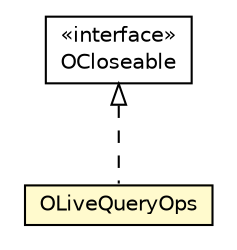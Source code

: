#!/usr/local/bin/dot
#
# Class diagram 
# Generated by UMLGraph version R5_6-24-gf6e263 (http://www.umlgraph.org/)
#

digraph G {
	edge [fontname="Helvetica",fontsize=10,labelfontname="Helvetica",labelfontsize=10];
	node [fontname="Helvetica",fontsize=10,shape=plaintext];
	nodesep=0.25;
	ranksep=0.5;
	// com.orientechnologies.common.concur.resource.OCloseable
	c2294394 [label=<<table title="com.orientechnologies.common.concur.resource.OCloseable" border="0" cellborder="1" cellspacing="0" cellpadding="2" port="p" href="../../../../common/concur/resource/OCloseable.html">
		<tr><td><table border="0" cellspacing="0" cellpadding="1">
<tr><td align="center" balign="center"> &#171;interface&#187; </td></tr>
<tr><td align="center" balign="center"> OCloseable </td></tr>
		</table></td></tr>
		</table>>, URL="../../../../common/concur/resource/OCloseable.html", fontname="Helvetica", fontcolor="black", fontsize=10.0];
	// com.orientechnologies.orient.core.query.live.OLiveQueryHook.OLiveQueryOps
	c2295749 [label=<<table title="com.orientechnologies.orient.core.query.live.OLiveQueryHook.OLiveQueryOps" border="0" cellborder="1" cellspacing="0" cellpadding="2" port="p" bgcolor="lemonChiffon" href="./OLiveQueryHook.OLiveQueryOps.html">
		<tr><td><table border="0" cellspacing="0" cellpadding="1">
<tr><td align="center" balign="center"> OLiveQueryOps </td></tr>
		</table></td></tr>
		</table>>, URL="./OLiveQueryHook.OLiveQueryOps.html", fontname="Helvetica", fontcolor="black", fontsize=10.0];
	//com.orientechnologies.orient.core.query.live.OLiveQueryHook.OLiveQueryOps implements com.orientechnologies.common.concur.resource.OCloseable
	c2294394:p -> c2295749:p [dir=back,arrowtail=empty,style=dashed];
}

